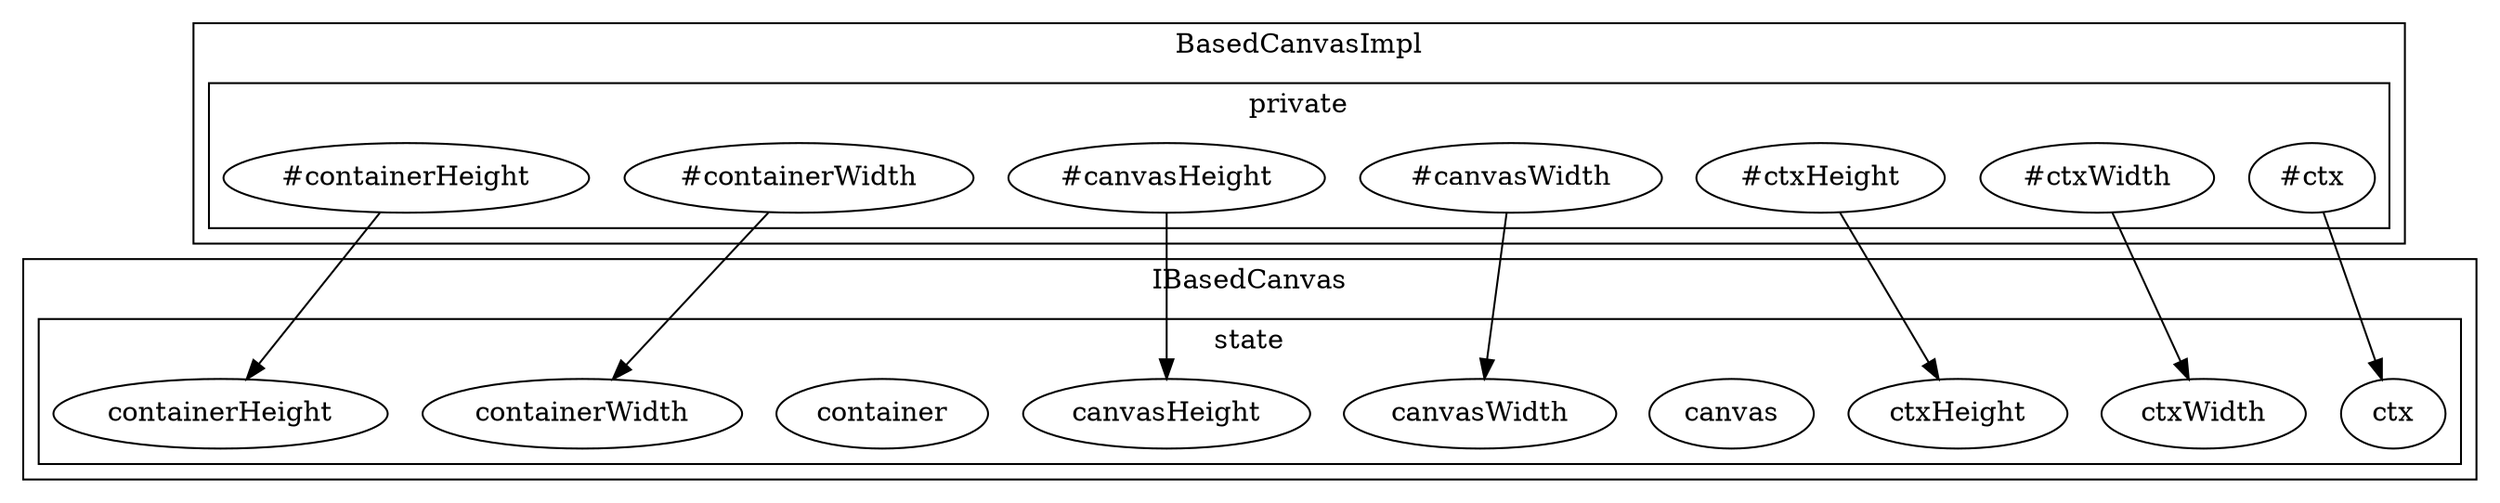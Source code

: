 digraph lib {
   // rankdir=LR
   subgraph cluster_IBasedCanvas {
      label="IBasedCanvas"
      subgraph cluster_state {
         label="state"
         ctx
         ctxWidth
         ctxHeight

         canvas
         canvasWidth
         canvasHeight

         container
         containerWidth
         containerHeight
      }

   }

   subgraph cluster_BasedCanvasImpl {
      label="BasedCanvasImpl"
      subgraph cluster_private {
         label="private"
         "#ctx"
         "#ctxWidth"
         "#ctxHeight"
         "#canvasWidth"
         "#canvasHeight"
         "#containerWidth"
         "#containerHeight"
      }
      "#ctx" -> ctx
      "#ctxWidth" -> ctxWidth
      "#ctxHeight" -> ctxHeight
      "#canvasWidth" -> canvasWidth
      "#canvasHeight" -> canvasHeight
      "#containerWidth" -> containerWidth
      "#containerHeight" -> containerHeight
   }
}
